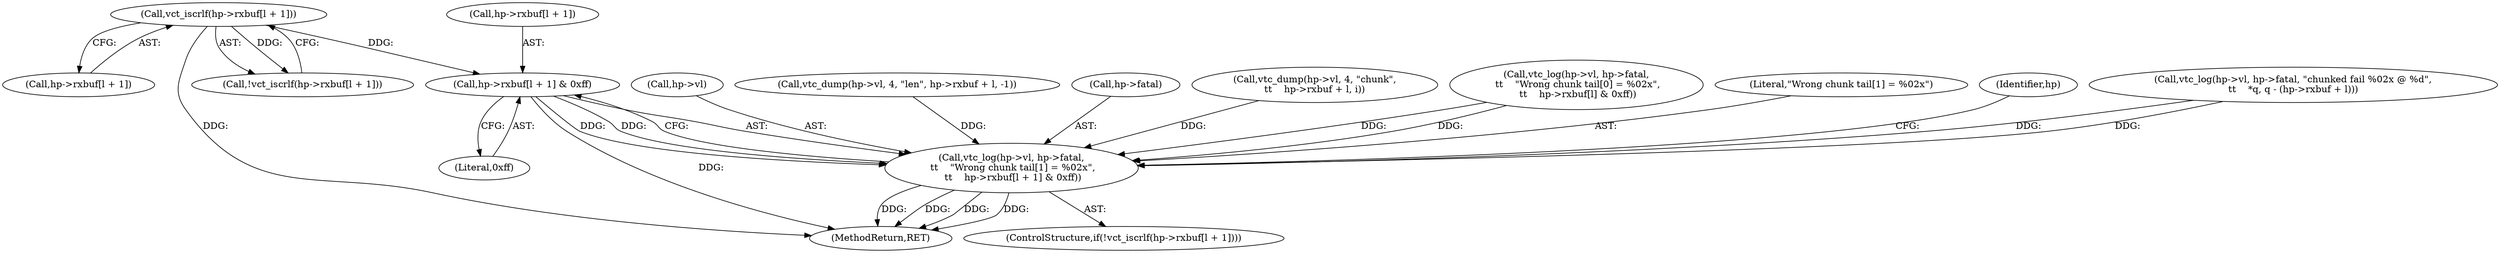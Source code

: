 digraph "0_Varnish-Cache_85e8468bec9416bd7e16b0d80cb820ecd2b330c3_1@array" {
"1000292" [label="(Call,hp->rxbuf[l + 1] & 0xff)"];
"1000276" [label="(Call,vct_iscrlf(hp->rxbuf[l + 1]))"];
"1000284" [label="(Call,vtc_log(hp->vl, hp->fatal,\n \t\t    \"Wrong chunk tail[1] = %02x\",\n \t\t    hp->rxbuf[l + 1] & 0xff))"];
"1000300" [label="(Literal,0xff)"];
"1000285" [label="(Call,hp->vl)"];
"1000284" [label="(Call,vtc_log(hp->vl, hp->fatal,\n \t\t    \"Wrong chunk tail[1] = %02x\",\n \t\t    hp->rxbuf[l + 1] & 0xff))"];
"1000274" [label="(ControlStructure,if(!vct_iscrlf(hp->rxbuf[l + 1])))"];
"1000129" [label="(Call,vtc_dump(hp->vl, 4, \"len\", hp->rxbuf + l, -1))"];
"1000288" [label="(Call,hp->fatal)"];
"1000228" [label="(Call,vtc_dump(hp->vl, 4, \"chunk\",\n\t\t    hp->rxbuf + l, i))"];
"1000259" [label="(Call,vtc_log(hp->vl, hp->fatal,\n \t\t    \"Wrong chunk tail[0] = %02x\",\n \t\t    hp->rxbuf[l] & 0xff))"];
"1000276" [label="(Call,vct_iscrlf(hp->rxbuf[l + 1]))"];
"1000277" [label="(Call,hp->rxbuf[l + 1])"];
"1000292" [label="(Call,hp->rxbuf[l + 1] & 0xff)"];
"1000315" [label="(MethodReturn,RET)"];
"1000291" [label="(Literal,\"Wrong chunk tail[1] = %02x\")"];
"1000303" [label="(Identifier,hp)"];
"1000178" [label="(Call,vtc_log(hp->vl, hp->fatal, \"chunked fail %02x @ %d\",\n\t\t    *q, q - (hp->rxbuf + l)))"];
"1000275" [label="(Call,!vct_iscrlf(hp->rxbuf[l + 1]))"];
"1000293" [label="(Call,hp->rxbuf[l + 1])"];
"1000292" -> "1000284"  [label="AST: "];
"1000292" -> "1000300"  [label="CFG: "];
"1000293" -> "1000292"  [label="AST: "];
"1000300" -> "1000292"  [label="AST: "];
"1000284" -> "1000292"  [label="CFG: "];
"1000292" -> "1000315"  [label="DDG: "];
"1000292" -> "1000284"  [label="DDG: "];
"1000292" -> "1000284"  [label="DDG: "];
"1000276" -> "1000292"  [label="DDG: "];
"1000276" -> "1000275"  [label="AST: "];
"1000276" -> "1000277"  [label="CFG: "];
"1000277" -> "1000276"  [label="AST: "];
"1000275" -> "1000276"  [label="CFG: "];
"1000276" -> "1000315"  [label="DDG: "];
"1000276" -> "1000275"  [label="DDG: "];
"1000284" -> "1000274"  [label="AST: "];
"1000285" -> "1000284"  [label="AST: "];
"1000288" -> "1000284"  [label="AST: "];
"1000291" -> "1000284"  [label="AST: "];
"1000303" -> "1000284"  [label="CFG: "];
"1000284" -> "1000315"  [label="DDG: "];
"1000284" -> "1000315"  [label="DDG: "];
"1000284" -> "1000315"  [label="DDG: "];
"1000284" -> "1000315"  [label="DDG: "];
"1000178" -> "1000284"  [label="DDG: "];
"1000178" -> "1000284"  [label="DDG: "];
"1000228" -> "1000284"  [label="DDG: "];
"1000129" -> "1000284"  [label="DDG: "];
"1000259" -> "1000284"  [label="DDG: "];
"1000259" -> "1000284"  [label="DDG: "];
}
